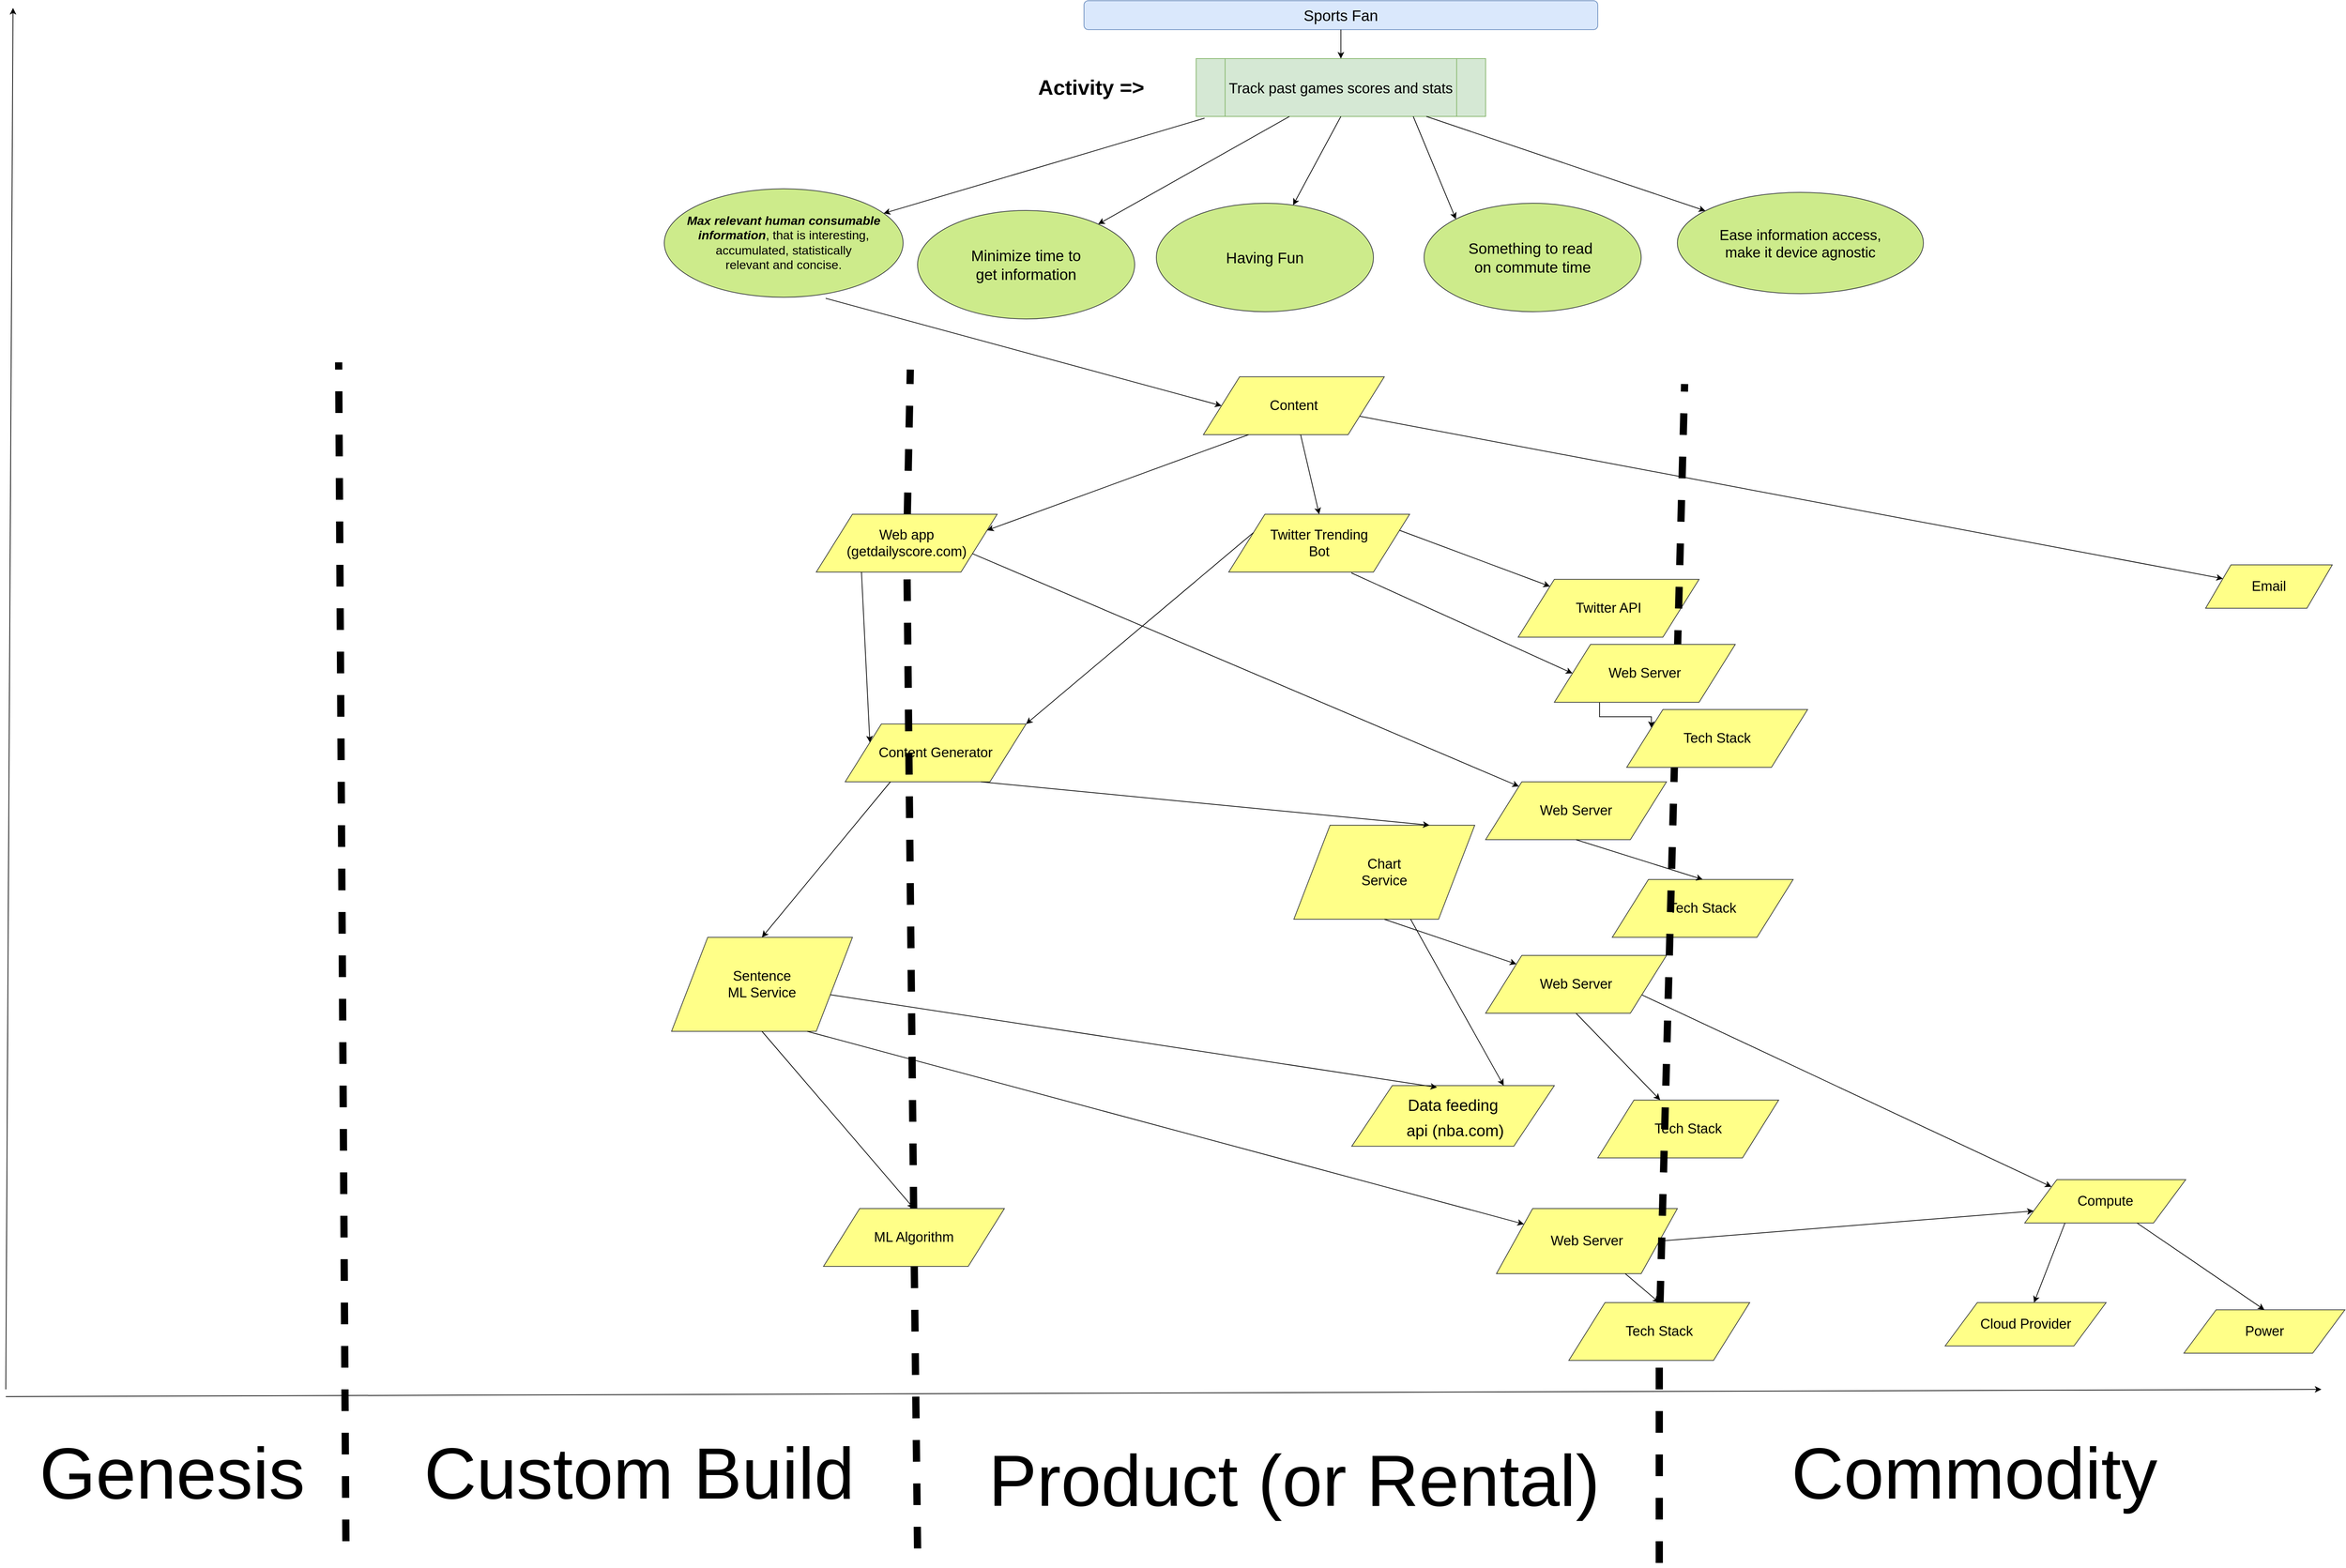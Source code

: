 <mxfile version="12.5.5" type="device"><diagram name="Page-1" id="42789a77-a242-8287-6e28-9cd8cfd52e62"><mxGraphModel dx="4066" dy="2416" grid="1" gridSize="10" guides="1" tooltips="1" connect="1" arrows="1" fold="1" page="1" pageScale="1" pageWidth="1100" pageHeight="850" background="#ffffff" math="0" shadow="0"><root><mxCell id="0"/><mxCell id="1" parent="0"/><mxCell id="Sqfoyh81WpPyErl1hCWX-1" value="Sports Fan" style="rounded=1;whiteSpace=wrap;html=1;fillColor=#dae8fc;strokeColor=#6c8ebf;fontSize=21;" parent="1" vertex="1"><mxGeometry x="440" y="-810" width="710" height="40" as="geometry"/></mxCell><mxCell id="Sqfoyh81WpPyErl1hCWX-2" value="Activity =&amp;gt;" style="text;html=1;strokeColor=none;fillColor=none;align=center;verticalAlign=middle;whiteSpace=wrap;rounded=0;fontStyle=1;fontSize=29;" parent="1" vertex="1"><mxGeometry x="320" y="-722.5" width="260" height="65" as="geometry"/></mxCell><mxCell id="Sqfoyh81WpPyErl1hCWX-3" value="Track past games scores and stats" style="shape=process;whiteSpace=wrap;html=1;backgroundOutline=1;fillColor=#d5e8d4;strokeColor=#82b366;fontSize=20;fontStyle=0" parent="1" vertex="1"><mxGeometry x="595" y="-730" width="400" height="80" as="geometry"/></mxCell><mxCell id="Sqfoyh81WpPyErl1hCWX-4" value="&lt;span style=&quot;font-size: 17px&quot;&gt;&lt;b style=&quot;font-style: italic ; font-size: 17px&quot;&gt;Max relevant human consumable &lt;br&gt;information&lt;/b&gt;&lt;/span&gt;, that is interesting, accumulated, statistically &lt;br&gt;relevant and concise." style="ellipse;whiteSpace=wrap;html=1;fillColor=#cdeb8b;strokeColor=#36393d;fontSize=17;" parent="1" vertex="1"><mxGeometry x="-140" y="-550" width="330" height="150" as="geometry"/></mxCell><mxCell id="Sqfoyh81WpPyErl1hCWX-7" value="Minimize time to &lt;br&gt;get information" style="ellipse;whiteSpace=wrap;html=1;fillColor=#cdeb8b;strokeColor=#36393d;fontSize=21;" parent="1" vertex="1"><mxGeometry x="210" y="-520" width="300" height="150" as="geometry"/></mxCell><mxCell id="Sqfoyh81WpPyErl1hCWX-8" value="Ease information access, &lt;br&gt;make it device agnostic" style="ellipse;whiteSpace=wrap;html=1;fillColor=#cdeb8b;strokeColor=#36393d;fontSize=20;" parent="1" vertex="1"><mxGeometry x="1260" y="-545" width="340" height="140" as="geometry"/></mxCell><mxCell id="Sqfoyh81WpPyErl1hCWX-10" value="" style="endArrow=classic;html=1;exitX=0.029;exitY=1.03;exitDx=0;exitDy=0;exitPerimeter=0;" parent="1" source="Sqfoyh81WpPyErl1hCWX-3" target="Sqfoyh81WpPyErl1hCWX-4" edge="1"><mxGeometry width="50" height="50" relative="1" as="geometry"><mxPoint x="280" y="-350" as="sourcePoint"/><mxPoint x="70" y="-40" as="targetPoint"/></mxGeometry></mxCell><mxCell id="Sqfoyh81WpPyErl1hCWX-11" value="" style="endArrow=classic;html=1;" parent="1" source="Sqfoyh81WpPyErl1hCWX-3" target="Sqfoyh81WpPyErl1hCWX-7" edge="1"><mxGeometry width="50" height="50" relative="1" as="geometry"><mxPoint x="10" y="-110" as="sourcePoint"/><mxPoint x="60" y="-160" as="targetPoint"/></mxGeometry></mxCell><mxCell id="Sqfoyh81WpPyErl1hCWX-12" value="" style="endArrow=classic;html=1;" parent="1" source="Sqfoyh81WpPyErl1hCWX-3" target="Sqfoyh81WpPyErl1hCWX-8" edge="1"><mxGeometry width="50" height="50" relative="1" as="geometry"><mxPoint x="10" y="-110" as="sourcePoint"/><mxPoint x="60" y="-160" as="targetPoint"/></mxGeometry></mxCell><mxCell id="Sqfoyh81WpPyErl1hCWX-14" value="" style="endArrow=classic;html=1;fontSize=19;" parent="1" source="Sqfoyh81WpPyErl1hCWX-1" target="Sqfoyh81WpPyErl1hCWX-3" edge="1"><mxGeometry width="50" height="50" relative="1" as="geometry"><mxPoint x="50" y="-410" as="sourcePoint"/><mxPoint x="100" y="-460" as="targetPoint"/></mxGeometry></mxCell><mxCell id="Sqfoyh81WpPyErl1hCWX-27" value="Email" style="shape=parallelogram;perimeter=parallelogramPerimeter;whiteSpace=wrap;html=1;fontSize=19;fillColor=#ffff88;strokeColor=#36393d;" parent="1" vertex="1"><mxGeometry x="1990" y="-30" width="175" height="60" as="geometry"/></mxCell><mxCell id="Sqfoyh81WpPyErl1hCWX-59" value="&lt;font style=&quot;font-size: 22px&quot;&gt;Data feeding&lt;br&gt;&amp;nbsp;api (nba.com)&lt;/font&gt;" style="shape=parallelogram;perimeter=parallelogramPerimeter;whiteSpace=wrap;html=1;fontSize=29;fillColor=#ffff88;strokeColor=#36393d;" parent="1" vertex="1"><mxGeometry x="810" y="690.0" width="280" height="83.91" as="geometry"/></mxCell><mxCell id="IzNHaIqhkJBboBlYr7tV-2" value="Having Fun" style="ellipse;whiteSpace=wrap;html=1;fillColor=#cdeb8b;strokeColor=#36393d;fontSize=21;" parent="1" vertex="1"><mxGeometry x="540" y="-530" width="300" height="150" as="geometry"/></mxCell><mxCell id="IzNHaIqhkJBboBlYr7tV-6" value="Something to read&amp;nbsp;&lt;br&gt;on commute time" style="ellipse;whiteSpace=wrap;html=1;fillColor=#cdeb8b;strokeColor=#36393d;fontSize=21;" parent="1" vertex="1"><mxGeometry x="910" y="-530" width="300" height="150" as="geometry"/></mxCell><mxCell id="IzNHaIqhkJBboBlYr7tV-8" value="" style="endArrow=classic;html=1;exitX=0.5;exitY=1;exitDx=0;exitDy=0;" parent="1" source="Sqfoyh81WpPyErl1hCWX-3" target="IzNHaIqhkJBboBlYr7tV-2" edge="1"><mxGeometry width="50" height="50" relative="1" as="geometry"><mxPoint x="110" y="-190" as="sourcePoint"/><mxPoint x="160" y="-240" as="targetPoint"/></mxGeometry></mxCell><mxCell id="IzNHaIqhkJBboBlYr7tV-10" value="" style="endArrow=classic;html=1;exitX=0.75;exitY=1;exitDx=0;exitDy=0;entryX=0;entryY=0;entryDx=0;entryDy=0;" parent="1" source="Sqfoyh81WpPyErl1hCWX-3" target="IzNHaIqhkJBboBlYr7tV-6" edge="1"><mxGeometry width="50" height="50" relative="1" as="geometry"><mxPoint x="750" y="-230" as="sourcePoint"/><mxPoint x="800" y="-280" as="targetPoint"/></mxGeometry></mxCell><mxCell id="IzNHaIqhkJBboBlYr7tV-11" value="Content" style="shape=parallelogram;perimeter=parallelogramPerimeter;whiteSpace=wrap;html=1;fontSize=19;fillColor=#ffff88;strokeColor=#36393d;" parent="1" vertex="1"><mxGeometry x="605" y="-290" width="250" height="80" as="geometry"/></mxCell><mxCell id="IzNHaIqhkJBboBlYr7tV-16" value="Content Generator" style="shape=parallelogram;perimeter=parallelogramPerimeter;whiteSpace=wrap;html=1;fontSize=19;fillColor=#ffff88;strokeColor=#36393d;" parent="1" vertex="1"><mxGeometry x="110" y="190" width="250" height="80" as="geometry"/></mxCell><mxCell id="IzNHaIqhkJBboBlYr7tV-17" value="Chart&lt;br&gt;Service" style="shape=parallelogram;perimeter=parallelogramPerimeter;whiteSpace=wrap;html=1;fontSize=19;fillColor=#ffff88;strokeColor=#36393d;" parent="1" vertex="1"><mxGeometry x="730" y="330" width="250" height="130" as="geometry"/></mxCell><mxCell id="IzNHaIqhkJBboBlYr7tV-19" value="Web Server" style="shape=parallelogram;perimeter=parallelogramPerimeter;whiteSpace=wrap;html=1;fontSize=19;fillColor=#ffff88;strokeColor=#36393d;" parent="1" vertex="1"><mxGeometry x="995" y="270" width="250" height="80" as="geometry"/></mxCell><mxCell id="IzNHaIqhkJBboBlYr7tV-20" value="Tech Stack" style="shape=parallelogram;perimeter=parallelogramPerimeter;whiteSpace=wrap;html=1;fontSize=19;fillColor=#ffff88;strokeColor=#36393d;" parent="1" vertex="1"><mxGeometry x="1170" y="405" width="250" height="80" as="geometry"/></mxCell><mxCell id="IzNHaIqhkJBboBlYr7tV-21" value="Web Server" style="shape=parallelogram;perimeter=parallelogramPerimeter;whiteSpace=wrap;html=1;fontSize=19;fillColor=#ffff88;strokeColor=#36393d;" parent="1" vertex="1"><mxGeometry x="995" y="510" width="250" height="80" as="geometry"/></mxCell><mxCell id="IzNHaIqhkJBboBlYr7tV-22" value="Tech Stack" style="shape=parallelogram;perimeter=parallelogramPerimeter;whiteSpace=wrap;html=1;fontSize=19;fillColor=#ffff88;strokeColor=#36393d;" parent="1" vertex="1"><mxGeometry x="1150" y="710" width="250" height="80" as="geometry"/></mxCell><mxCell id="IzNHaIqhkJBboBlYr7tV-24" value="Compute" style="shape=parallelogram;perimeter=parallelogramPerimeter;whiteSpace=wrap;html=1;fontSize=19;fillColor=#ffff88;strokeColor=#36393d;" parent="1" vertex="1"><mxGeometry x="1740" y="820" width="222.5" height="60" as="geometry"/></mxCell><mxCell id="IzNHaIqhkJBboBlYr7tV-25" value="Power" style="shape=parallelogram;perimeter=parallelogramPerimeter;whiteSpace=wrap;html=1;fontSize=19;fillColor=#ffff88;strokeColor=#36393d;" parent="1" vertex="1"><mxGeometry x="1960" y="1000" width="222.5" height="60" as="geometry"/></mxCell><mxCell id="IzNHaIqhkJBboBlYr7tV-26" value="Sentence &lt;br&gt;ML Service" style="shape=parallelogram;perimeter=parallelogramPerimeter;whiteSpace=wrap;html=1;fontSize=19;fillColor=#ffff88;strokeColor=#36393d;" parent="1" vertex="1"><mxGeometry x="-130" y="485" width="250" height="130" as="geometry"/></mxCell><mxCell id="IzNHaIqhkJBboBlYr7tV-32" value="Web Server" style="shape=parallelogram;perimeter=parallelogramPerimeter;whiteSpace=wrap;html=1;fontSize=19;fillColor=#ffff88;strokeColor=#36393d;" parent="1" vertex="1"><mxGeometry x="1010" y="860" width="250" height="90" as="geometry"/></mxCell><mxCell id="IzNHaIqhkJBboBlYr7tV-29" value="Twitter Trending&lt;br&gt;Bot" style="shape=parallelogram;perimeter=parallelogramPerimeter;whiteSpace=wrap;html=1;fontSize=19;fillColor=#ffff88;strokeColor=#36393d;" parent="1" vertex="1"><mxGeometry x="640" y="-100" width="250" height="80" as="geometry"/></mxCell><mxCell id="IzNHaIqhkJBboBlYr7tV-37" value="Twitter API" style="shape=parallelogram;perimeter=parallelogramPerimeter;whiteSpace=wrap;html=1;fontSize=19;fillColor=#ffff88;strokeColor=#36393d;" parent="1" vertex="1"><mxGeometry x="1040" y="-10" width="250" height="80" as="geometry"/></mxCell><mxCell id="IzNHaIqhkJBboBlYr7tV-43" value="" style="endArrow=classic;html=1;exitX=0.676;exitY=1.01;exitDx=0;exitDy=0;exitPerimeter=0;entryX=0;entryY=0.5;entryDx=0;entryDy=0;" parent="1" source="Sqfoyh81WpPyErl1hCWX-4" target="IzNHaIqhkJBboBlYr7tV-11" edge="1"><mxGeometry width="50" height="50" relative="1" as="geometry"><mxPoint x="100" y="-210" as="sourcePoint"/><mxPoint x="150" y="-260" as="targetPoint"/></mxGeometry></mxCell><mxCell id="IzNHaIqhkJBboBlYr7tV-50" value="" style="endArrow=classic;html=1;exitX=0.5;exitY=1;exitDx=0;exitDy=0;entryX=0.5;entryY=0;entryDx=0;entryDy=0;" parent="1" source="IzNHaIqhkJBboBlYr7tV-19" target="IzNHaIqhkJBboBlYr7tV-20" edge="1"><mxGeometry width="50" height="50" relative="1" as="geometry"><mxPoint x="780" y="450" as="sourcePoint"/><mxPoint x="830" y="400" as="targetPoint"/></mxGeometry></mxCell><mxCell id="IzNHaIqhkJBboBlYr7tV-55" value="" style="endArrow=classic;html=1;exitX=0.25;exitY=1;exitDx=0;exitDy=0;entryX=0.5;entryY=0;entryDx=0;entryDy=0;" parent="1" source="IzNHaIqhkJBboBlYr7tV-16" target="IzNHaIqhkJBboBlYr7tV-26" edge="1"><mxGeometry width="50" height="50" relative="1" as="geometry"><mxPoint x="-620" y="310" as="sourcePoint"/><mxPoint x="-570" y="260" as="targetPoint"/></mxGeometry></mxCell><mxCell id="IzNHaIqhkJBboBlYr7tV-56" value="" style="endArrow=classic;html=1;exitX=0.75;exitY=1;exitDx=0;exitDy=0;entryX=0.75;entryY=0;entryDx=0;entryDy=0;" parent="1" source="IzNHaIqhkJBboBlYr7tV-16" target="IzNHaIqhkJBboBlYr7tV-17" edge="1"><mxGeometry width="50" height="50" relative="1" as="geometry"><mxPoint x="280" y="100" as="sourcePoint"/><mxPoint x="330" y="50" as="targetPoint"/></mxGeometry></mxCell><mxCell id="IzNHaIqhkJBboBlYr7tV-57" value="" style="endArrow=classic;html=1;exitX=0.5;exitY=1;exitDx=0;exitDy=0;" parent="1" source="IzNHaIqhkJBboBlYr7tV-17" target="IzNHaIqhkJBboBlYr7tV-21" edge="1"><mxGeometry width="50" height="50" relative="1" as="geometry"><mxPoint x="370" y="920" as="sourcePoint"/><mxPoint x="420" y="870" as="targetPoint"/></mxGeometry></mxCell><mxCell id="IzNHaIqhkJBboBlYr7tV-59" value="" style="endArrow=classic;html=1;exitX=0.5;exitY=1;exitDx=0;exitDy=0;entryX=0.5;entryY=0;entryDx=0;entryDy=0;" parent="1" source="IzNHaIqhkJBboBlYr7tV-26" target="IzNHaIqhkJBboBlYr7tV-34" edge="1"><mxGeometry width="50" height="50" relative="1" as="geometry"><mxPoint x="-530" y="910" as="sourcePoint"/><mxPoint x="-480" y="860" as="targetPoint"/></mxGeometry></mxCell><mxCell id="IzNHaIqhkJBboBlYr7tV-60" value="" style="endArrow=classic;html=1;exitX=0.75;exitY=1;exitDx=0;exitDy=0;" parent="1" source="IzNHaIqhkJBboBlYr7tV-26" target="IzNHaIqhkJBboBlYr7tV-32" edge="1"><mxGeometry width="50" height="50" relative="1" as="geometry"><mxPoint x="-550" y="900" as="sourcePoint"/><mxPoint x="-500" y="850" as="targetPoint"/></mxGeometry></mxCell><mxCell id="IzNHaIqhkJBboBlYr7tV-62" value="" style="endArrow=classic;html=1;entryX=0.5;entryY=0;entryDx=0;entryDy=0;" parent="1" source="IzNHaIqhkJBboBlYr7tV-32" target="IzNHaIqhkJBboBlYr7tV-28" edge="1"><mxGeometry width="50" height="50" relative="1" as="geometry"><mxPoint x="-300" y="980" as="sourcePoint"/><mxPoint x="-250" y="930" as="targetPoint"/></mxGeometry></mxCell><mxCell id="IzNHaIqhkJBboBlYr7tV-63" value="" style="endArrow=classic;html=1;exitX=0.5;exitY=1;exitDx=0;exitDy=0;" parent="1" source="IzNHaIqhkJBboBlYr7tV-21" target="IzNHaIqhkJBboBlYr7tV-22" edge="1"><mxGeometry width="50" height="50" relative="1" as="geometry"><mxPoint x="480" y="780" as="sourcePoint"/><mxPoint x="530" y="730" as="targetPoint"/></mxGeometry></mxCell><mxCell id="IzNHaIqhkJBboBlYr7tV-64" value="" style="endArrow=classic;html=1;exitX=1;exitY=0.75;exitDx=0;exitDy=0;entryX=0;entryY=0;entryDx=0;entryDy=0;" parent="1" source="IzNHaIqhkJBboBlYr7tV-21" target="IzNHaIqhkJBboBlYr7tV-24" edge="1"><mxGeometry width="50" height="50" relative="1" as="geometry"><mxPoint x="390" y="660" as="sourcePoint"/><mxPoint x="440" y="610" as="targetPoint"/></mxGeometry></mxCell><mxCell id="IzNHaIqhkJBboBlYr7tV-65" value="" style="endArrow=classic;html=1;exitX=1;exitY=0.5;exitDx=0;exitDy=0;entryX=0;entryY=0.75;entryDx=0;entryDy=0;" parent="1" source="IzNHaIqhkJBboBlYr7tV-32" target="IzNHaIqhkJBboBlYr7tV-24" edge="1"><mxGeometry width="50" height="50" relative="1" as="geometry"><mxPoint x="-10" y="630" as="sourcePoint"/><mxPoint x="190" y="690" as="targetPoint"/></mxGeometry></mxCell><mxCell id="IzNHaIqhkJBboBlYr7tV-66" value="Cloud Provider" style="shape=parallelogram;perimeter=parallelogramPerimeter;whiteSpace=wrap;html=1;fontSize=19;fillColor=#ffff88;strokeColor=#36393d;" parent="1" vertex="1"><mxGeometry x="1630" y="990" width="222.5" height="60" as="geometry"/></mxCell><mxCell id="IzNHaIqhkJBboBlYr7tV-69" value="" style="endArrow=classic;html=1;exitX=0.25;exitY=1;exitDx=0;exitDy=0;" parent="1" source="IzNHaIqhkJBboBlYr7tV-24" target="IzNHaIqhkJBboBlYr7tV-66" edge="1"><mxGeometry width="50" height="50" relative="1" as="geometry"><mxPoint x="930" y="940" as="sourcePoint"/><mxPoint x="980" y="890" as="targetPoint"/></mxGeometry></mxCell><mxCell id="IzNHaIqhkJBboBlYr7tV-70" value="" style="endArrow=classic;html=1;entryX=0.5;entryY=0;entryDx=0;entryDy=0;" parent="1" source="IzNHaIqhkJBboBlYr7tV-24" target="IzNHaIqhkJBboBlYr7tV-25" edge="1"><mxGeometry width="50" height="50" relative="1" as="geometry"><mxPoint x="1460" y="910" as="sourcePoint"/><mxPoint x="1510" y="860" as="targetPoint"/></mxGeometry></mxCell><mxCell id="fXYut_gXUxO2P41Z8ftH-12" value="" style="endArrow=classic;html=1;entryX=0.421;entryY=0.029;entryDx=0;entryDy=0;entryPerimeter=0;" edge="1" parent="1" source="IzNHaIqhkJBboBlYr7tV-26" target="Sqfoyh81WpPyErl1hCWX-59"><mxGeometry width="50" height="50" relative="1" as="geometry"><mxPoint x="-220" y="350" as="sourcePoint"/><mxPoint x="-170" y="300" as="targetPoint"/></mxGeometry></mxCell><mxCell id="fXYut_gXUxO2P41Z8ftH-13" value="" style="endArrow=classic;html=1;entryX=0.75;entryY=0;entryDx=0;entryDy=0;" edge="1" parent="1" source="IzNHaIqhkJBboBlYr7tV-17" target="Sqfoyh81WpPyErl1hCWX-59"><mxGeometry width="50" height="50" relative="1" as="geometry"><mxPoint x="-200" y="340" as="sourcePoint"/><mxPoint x="-150" y="290" as="targetPoint"/></mxGeometry></mxCell><mxCell id="fXYut_gXUxO2P41Z8ftH-14" value="" style="endArrow=classic;html=1;" edge="1" parent="1"><mxGeometry width="50" height="50" relative="1" as="geometry"><mxPoint x="-1050" y="1120" as="sourcePoint"/><mxPoint x="2150" y="1110" as="targetPoint"/></mxGeometry></mxCell><mxCell id="fXYut_gXUxO2P41Z8ftH-15" value="" style="endArrow=classic;html=1;" edge="1" parent="1"><mxGeometry width="50" height="50" relative="1" as="geometry"><mxPoint x="-1050" y="1110" as="sourcePoint"/><mxPoint x="-1040" y="-800" as="targetPoint"/></mxGeometry></mxCell><mxCell id="fXYut_gXUxO2P41Z8ftH-16" value="Genesis" style="text;html=1;strokeColor=none;fillColor=none;align=center;verticalAlign=middle;whiteSpace=wrap;rounded=0;fontSize=100;" vertex="1" parent="1"><mxGeometry x="-1020" y="1150" width="400" height="150" as="geometry"/></mxCell><mxCell id="fXYut_gXUxO2P41Z8ftH-17" value="Custom Build" style="text;html=1;align=center;verticalAlign=middle;resizable=0;points=[];autosize=1;fontSize=100;" vertex="1" parent="1"><mxGeometry x="-480" y="1160" width="610" height="130" as="geometry"/></mxCell><mxCell id="fXYut_gXUxO2P41Z8ftH-18" value="Product (or Rental)" style="text;html=1;align=center;verticalAlign=middle;resizable=0;points=[];autosize=1;fontSize=100;" vertex="1" parent="1"><mxGeometry x="300" y="1170" width="860" height="130" as="geometry"/></mxCell><mxCell id="fXYut_gXUxO2P41Z8ftH-19" value="Commodity" style="text;html=1;align=center;verticalAlign=middle;resizable=0;points=[];autosize=1;fontSize=100;" vertex="1" parent="1"><mxGeometry x="1410" y="1160" width="520" height="130" as="geometry"/></mxCell><mxCell id="fXYut_gXUxO2P41Z8ftH-20" value="" style="endArrow=none;dashed=1;html=1;fontSize=200;fontStyle=1;strokeWidth=10;" edge="1" parent="1"><mxGeometry width="50" height="50" relative="1" as="geometry"><mxPoint x="-580" y="1320" as="sourcePoint"/><mxPoint x="-590" y="-310" as="targetPoint"/></mxGeometry></mxCell><mxCell id="fXYut_gXUxO2P41Z8ftH-21" value="" style="endArrow=none;dashed=1;html=1;fontSize=200;fontStyle=1;strokeWidth=10;" edge="1" parent="1" source="lyD-HpiRpPjOEnl6V3W5-5"><mxGeometry width="50" height="50" relative="1" as="geometry"><mxPoint x="210" y="1330" as="sourcePoint"/><mxPoint x="200" y="-300" as="targetPoint"/></mxGeometry></mxCell><mxCell id="fXYut_gXUxO2P41Z8ftH-22" value="" style="endArrow=none;dashed=1;html=1;fontSize=200;fontStyle=1;strokeWidth=10;" edge="1" parent="1" source="IzNHaIqhkJBboBlYr7tV-28"><mxGeometry width="50" height="50" relative="1" as="geometry"><mxPoint x="1280" y="1350" as="sourcePoint"/><mxPoint x="1270" y="-280" as="targetPoint"/></mxGeometry></mxCell><mxCell id="lyD-HpiRpPjOEnl6V3W5-5" value="Web app &lt;br&gt;(getdailyscore.com)" style="shape=parallelogram;perimeter=parallelogramPerimeter;whiteSpace=wrap;html=1;fontSize=19;fillColor=#ffff88;strokeColor=#36393d;" parent="1" vertex="1"><mxGeometry x="70" y="-100" width="250" height="80" as="geometry"/></mxCell><mxCell id="fXYut_gXUxO2P41Z8ftH-36" value="" style="endArrow=none;dashed=1;html=1;fontSize=200;fontStyle=1;strokeWidth=10;" edge="1" parent="1" source="IzNHaIqhkJBboBlYr7tV-34" target="lyD-HpiRpPjOEnl6V3W5-5"><mxGeometry width="50" height="50" relative="1" as="geometry"><mxPoint x="210" y="1330" as="sourcePoint"/><mxPoint x="200" y="-300" as="targetPoint"/></mxGeometry></mxCell><mxCell id="fXYut_gXUxO2P41Z8ftH-38" value="" style="endArrow=classic;html=1;strokeWidth=1;fontSize=200;exitX=0;exitY=0.25;exitDx=0;exitDy=0;entryX=1;entryY=0;entryDx=0;entryDy=0;" edge="1" parent="1" source="IzNHaIqhkJBboBlYr7tV-29" target="IzNHaIqhkJBboBlYr7tV-16"><mxGeometry width="50" height="50" relative="1" as="geometry"><mxPoint x="410" y="150" as="sourcePoint"/><mxPoint x="460" y="100" as="targetPoint"/></mxGeometry></mxCell><mxCell id="IzNHaIqhkJBboBlYr7tV-34" value="ML Algorithm" style="shape=parallelogram;perimeter=parallelogramPerimeter;whiteSpace=wrap;html=1;fontSize=19;fillColor=#ffff88;strokeColor=#36393d;" parent="1" vertex="1"><mxGeometry x="80" y="860" width="250" height="80" as="geometry"/></mxCell><mxCell id="fXYut_gXUxO2P41Z8ftH-39" value="" style="endArrow=none;dashed=1;html=1;fontSize=200;fontStyle=1;strokeWidth=10;" edge="1" parent="1" target="IzNHaIqhkJBboBlYr7tV-34"><mxGeometry width="50" height="50" relative="1" as="geometry"><mxPoint x="210" y="1330" as="sourcePoint"/><mxPoint x="195.426" y="-40" as="targetPoint"/></mxGeometry></mxCell><mxCell id="IzNHaIqhkJBboBlYr7tV-28" value="Tech Stack" style="shape=parallelogram;perimeter=parallelogramPerimeter;whiteSpace=wrap;html=1;fontSize=19;fillColor=#ffff88;strokeColor=#36393d;" parent="1" vertex="1"><mxGeometry x="1110" y="990.0" width="250" height="80" as="geometry"/></mxCell><mxCell id="fXYut_gXUxO2P41Z8ftH-41" value="" style="endArrow=none;dashed=1;html=1;fontSize=200;fontStyle=1;strokeWidth=10;" edge="1" parent="1" target="IzNHaIqhkJBboBlYr7tV-28"><mxGeometry width="50" height="50" relative="1" as="geometry"><mxPoint x="1235" y="1350" as="sourcePoint"/><mxPoint x="1270" y="-280" as="targetPoint"/></mxGeometry></mxCell><mxCell id="fXYut_gXUxO2P41Z8ftH-44" value="" style="endArrow=classic;html=1;strokeWidth=1;fontSize=200;exitX=0.25;exitY=1;exitDx=0;exitDy=0;entryX=0;entryY=0.25;entryDx=0;entryDy=0;" edge="1" parent="1" source="lyD-HpiRpPjOEnl6V3W5-5" target="IzNHaIqhkJBboBlYr7tV-16"><mxGeometry width="50" height="50" relative="1" as="geometry"><mxPoint x="-170" y="120" as="sourcePoint"/><mxPoint x="-120" y="70" as="targetPoint"/></mxGeometry></mxCell><mxCell id="fXYut_gXUxO2P41Z8ftH-45" value="" style="endArrow=classic;html=1;strokeWidth=1;fontSize=200;entryX=0;entryY=0.25;entryDx=0;entryDy=0;exitX=1;exitY=0.75;exitDx=0;exitDy=0;" edge="1" parent="1" source="IzNHaIqhkJBboBlYr7tV-11" target="Sqfoyh81WpPyErl1hCWX-27"><mxGeometry width="50" height="50" relative="1" as="geometry"><mxPoint x="900" y="-130" as="sourcePoint"/><mxPoint x="950" y="-180" as="targetPoint"/></mxGeometry></mxCell><mxCell id="fXYut_gXUxO2P41Z8ftH-46" value="" style="endArrow=classic;html=1;strokeWidth=1;fontSize=200;exitX=0.25;exitY=1;exitDx=0;exitDy=0;entryX=1;entryY=0.25;entryDx=0;entryDy=0;" edge="1" parent="1" source="IzNHaIqhkJBboBlYr7tV-11" target="lyD-HpiRpPjOEnl6V3W5-5"><mxGeometry width="50" height="50" relative="1" as="geometry"><mxPoint x="450" y="-20" as="sourcePoint"/><mxPoint x="500" y="-70" as="targetPoint"/></mxGeometry></mxCell><mxCell id="fXYut_gXUxO2P41Z8ftH-47" value="" style="endArrow=classic;html=1;strokeWidth=1;fontSize=200;entryX=0.5;entryY=0;entryDx=0;entryDy=0;" edge="1" parent="1" source="IzNHaIqhkJBboBlYr7tV-11" target="IzNHaIqhkJBboBlYr7tV-29"><mxGeometry width="50" height="50" relative="1" as="geometry"><mxPoint x="690" y="-20" as="sourcePoint"/><mxPoint x="740" y="-70" as="targetPoint"/></mxGeometry></mxCell><mxCell id="fXYut_gXUxO2P41Z8ftH-51" value="" style="endArrow=classic;html=1;strokeWidth=1;fontSize=200;exitX=1;exitY=0.75;exitDx=0;exitDy=0;" edge="1" parent="1" source="lyD-HpiRpPjOEnl6V3W5-5" target="IzNHaIqhkJBboBlYr7tV-19"><mxGeometry width="50" height="50" relative="1" as="geometry"><mxPoint x="580" y="160" as="sourcePoint"/><mxPoint x="630" y="110" as="targetPoint"/></mxGeometry></mxCell><mxCell id="fXYut_gXUxO2P41Z8ftH-57" style="edgeStyle=orthogonalEdgeStyle;rounded=0;orthogonalLoop=1;jettySize=auto;html=1;exitX=0.25;exitY=1;exitDx=0;exitDy=0;entryX=0;entryY=0.25;entryDx=0;entryDy=0;strokeWidth=1;fontSize=200;" edge="1" parent="1" source="fXYut_gXUxO2P41Z8ftH-53" target="fXYut_gXUxO2P41Z8ftH-54"><mxGeometry relative="1" as="geometry"/></mxCell><mxCell id="fXYut_gXUxO2P41Z8ftH-53" value="Web Server" style="shape=parallelogram;perimeter=parallelogramPerimeter;whiteSpace=wrap;html=1;fontSize=19;fillColor=#ffff88;strokeColor=#36393d;" vertex="1" parent="1"><mxGeometry x="1090" y="80" width="250" height="80" as="geometry"/></mxCell><mxCell id="fXYut_gXUxO2P41Z8ftH-54" value="Tech Stack" style="shape=parallelogram;perimeter=parallelogramPerimeter;whiteSpace=wrap;html=1;fontSize=19;fillColor=#ffff88;strokeColor=#36393d;" vertex="1" parent="1"><mxGeometry x="1190" y="170" width="250" height="80" as="geometry"/></mxCell><mxCell id="fXYut_gXUxO2P41Z8ftH-55" value="" style="endArrow=classic;html=1;strokeWidth=1;fontSize=200;exitX=1;exitY=0.25;exitDx=0;exitDy=0;" edge="1" parent="1" source="IzNHaIqhkJBboBlYr7tV-29" target="IzNHaIqhkJBboBlYr7tV-37"><mxGeometry width="50" height="50" relative="1" as="geometry"><mxPoint x="870" y="110" as="sourcePoint"/><mxPoint x="920" y="60" as="targetPoint"/></mxGeometry></mxCell><mxCell id="fXYut_gXUxO2P41Z8ftH-56" value="" style="endArrow=classic;html=1;strokeWidth=1;fontSize=200;exitX=0.678;exitY=1.014;exitDx=0;exitDy=0;exitPerimeter=0;entryX=0;entryY=0.5;entryDx=0;entryDy=0;" edge="1" parent="1" source="IzNHaIqhkJBboBlYr7tV-29" target="fXYut_gXUxO2P41Z8ftH-53"><mxGeometry width="50" height="50" relative="1" as="geometry"><mxPoint x="870" y="80" as="sourcePoint"/><mxPoint x="920" y="30" as="targetPoint"/></mxGeometry></mxCell></root></mxGraphModel></diagram></mxfile>